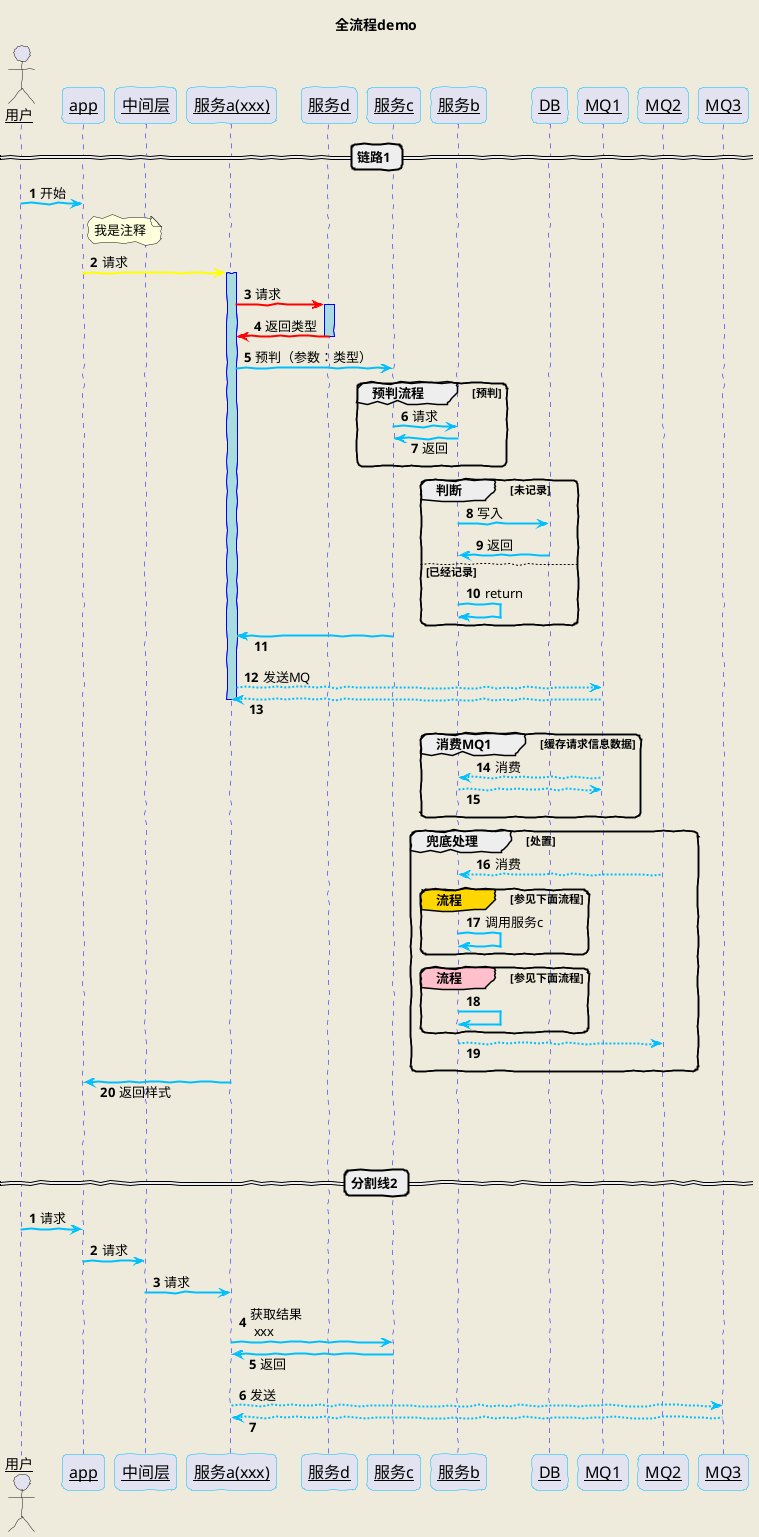 @startuml
'https://plantuml.com/sequence-diagram
'自动编序号
autonumber
'箭头线的粗细
skinparam sequenceArrowThickness 2
'边框圆角
skinparam roundcorner 10
'参与者加下划线
skinparam sequenceParticipant underline
'手写体样式
skinparam handwritten true
'画布背景颜色
skinparam backgroundColor #EEEBDC

skinparam sequence {
'箭头线颜色
ArrowColor DeepSkyBlue
'Actor类型参与者颜色
'ActorBorderColor DeepSkyBlue
'生命周期线边框颜色
LifeLineBorderColor blue
'生命周期线背景颜色
LifeLineBackgroundColor #A9DCDF
'参与者框线颜色
ParticipantBorderColor DeepSkyBlue
'参与者框背景颜色
'ParticipantBackgroundColor DodgerBlue
'字体加粗
'ParticipantFontName Impact
'参与者字体大小
ParticipantFontSize 16
'参与者字体颜色
'ParticipantFontColor #A9DCDF
}

'标题
title 全流程demo

'让响应信息显示在箭头下面
skinparam responseMessageBelowArrow true

actor "用户" as 用户
'participant "MQ1" as MQ1
participant app as app
participant 中间层 as 中间层
participant "服务a(xxx)" as 服务a

== 链路1 ==

用户 -> app: 开始

note right of app:我是注释

app -[#yellow]> 服务a: 请求

activate 服务a

服务a -[#red]> 服务d: 请求

activate 服务d

服务d -[#red]> 服务a: 返回类型

deactivate 服务d

服务a -> 服务c: 预判（参数：类型）
group 预判流程 [预判]
服务c -> 服务b: 请求
服务c <- 服务b: 返回
end


group 判断 [未记录]
服务b -> DB: 写入
DB -> 服务b:返回
else 已经记录
服务b -> 服务b: return
end

服务a <- 服务c:

服务a --> MQ1: 发送MQ
服务a <-- MQ1:

deactivate 服务a

group 消费MQ1 [缓存请求信息数据]
MQ1 --> 服务b: 消费
MQ1 <-- 服务b:
end

group 兜底处理 [处置]
MQ2 --> 服务b: 消费

group#Gold  流程 [参见下面流程]
服务b -> 服务b: 调用服务c
end

group#Pink 流程 [参见下面流程]
服务b -> 服务b:
end

MQ2 <-- 服务b:
end

app <- 服务a: 返回样式



||50||
autonumber
== 分割线2 ==

用户 -> app: 请求
app -> 中间层: 请求
中间层 -> 服务a: 请求
服务a -> 服务c: 获取结果 \n xxx
服务a <- 服务c: 返回

服务a --> MQ3: 发送
服务a <-- MQ3:

@enduml
